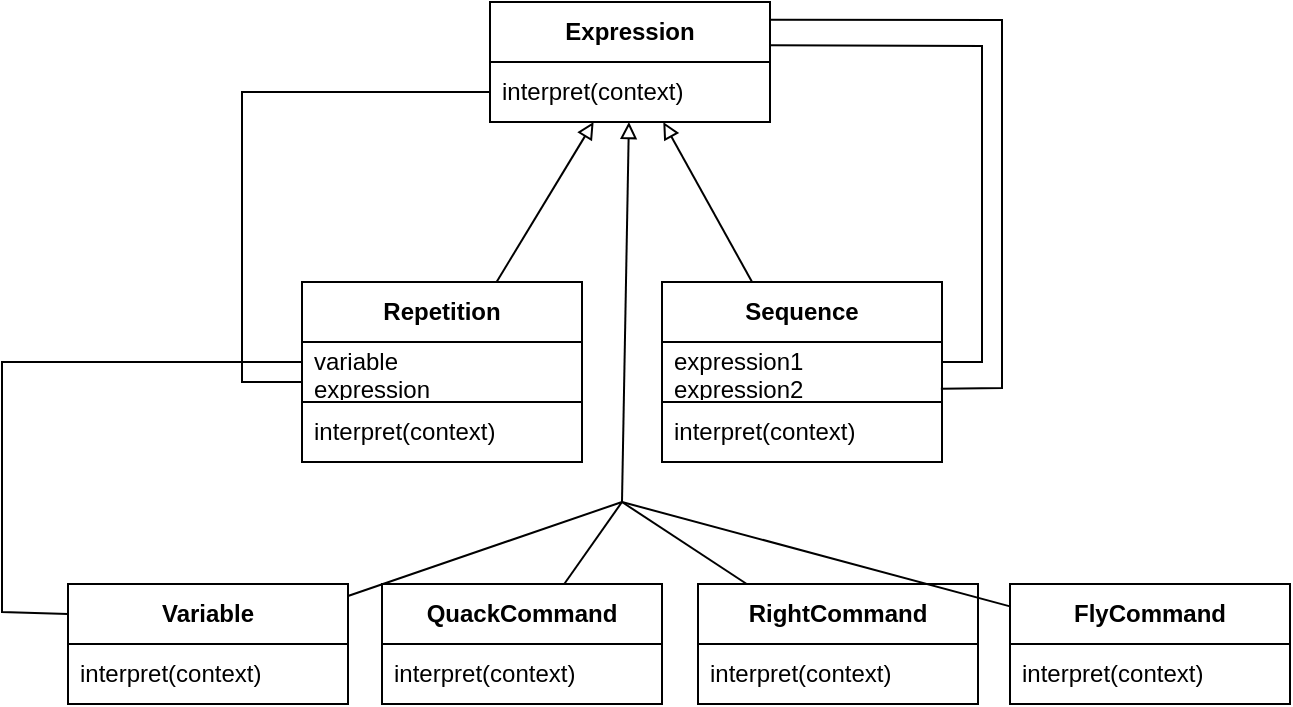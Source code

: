 <mxfile version="20.7.4" type="device"><diagram id="ahAyE9eUKxN_0jiChCt0" name="Sayfa -1"><mxGraphModel dx="698" dy="836" grid="1" gridSize="10" guides="1" tooltips="1" connect="1" arrows="1" fold="1" page="1" pageScale="1" pageWidth="827" pageHeight="1169" math="0" shadow="0"><root><mxCell id="0"/><mxCell id="1" parent="0"/><mxCell id="Lseqr3rP3ywdXUQI2ziN-1" value="Expression" style="swimlane;fontStyle=1;childLayout=stackLayout;horizontal=1;startSize=30;horizontalStack=0;resizeParent=1;resizeParentMax=0;resizeLast=0;collapsible=1;marginBottom=0;whiteSpace=wrap;html=1;" vertex="1" parent="1"><mxGeometry x="344" y="210" width="140" height="60" as="geometry"/></mxCell><mxCell id="Lseqr3rP3ywdXUQI2ziN-2" value="interpret(context)" style="text;strokeColor=none;fillColor=none;align=left;verticalAlign=middle;spacingLeft=4;spacingRight=4;overflow=hidden;points=[[0,0.5],[1,0.5]];portConstraint=eastwest;rotatable=0;whiteSpace=wrap;html=1;" vertex="1" parent="Lseqr3rP3ywdXUQI2ziN-1"><mxGeometry y="30" width="140" height="30" as="geometry"/></mxCell><mxCell id="Lseqr3rP3ywdXUQI2ziN-5" value="Repetition" style="swimlane;fontStyle=1;childLayout=stackLayout;horizontal=1;startSize=30;horizontalStack=0;resizeParent=1;resizeParentMax=0;resizeLast=0;collapsible=1;marginBottom=0;whiteSpace=wrap;html=1;" vertex="1" parent="1"><mxGeometry x="250" y="350" width="140" height="90" as="geometry"/></mxCell><mxCell id="Lseqr3rP3ywdXUQI2ziN-8" value="variable&lt;br&gt;expression" style="text;strokeColor=default;fillColor=none;align=left;verticalAlign=middle;spacingLeft=4;spacingRight=4;overflow=hidden;points=[[0,0.5],[1,0.5]];portConstraint=eastwest;rotatable=0;whiteSpace=wrap;html=1;spacingBottom=0;" vertex="1" parent="Lseqr3rP3ywdXUQI2ziN-5"><mxGeometry y="30" width="140" height="30" as="geometry"/></mxCell><mxCell id="Lseqr3rP3ywdXUQI2ziN-6" value="interpret(context)" style="text;strokeColor=none;fillColor=none;align=left;verticalAlign=middle;spacingLeft=4;spacingRight=4;overflow=hidden;points=[[0,0.5],[1,0.5]];portConstraint=eastwest;rotatable=0;whiteSpace=wrap;html=1;" vertex="1" parent="Lseqr3rP3ywdXUQI2ziN-5"><mxGeometry y="60" width="140" height="30" as="geometry"/></mxCell><mxCell id="Lseqr3rP3ywdXUQI2ziN-9" value="Sequence" style="swimlane;fontStyle=1;childLayout=stackLayout;horizontal=1;startSize=30;horizontalStack=0;resizeParent=1;resizeParentMax=0;resizeLast=0;collapsible=1;marginBottom=0;whiteSpace=wrap;html=1;" vertex="1" parent="1"><mxGeometry x="430" y="350" width="140" height="90" as="geometry"/></mxCell><mxCell id="Lseqr3rP3ywdXUQI2ziN-10" value="expression1&lt;br&gt;expression2" style="text;strokeColor=default;fillColor=none;align=left;verticalAlign=middle;spacingLeft=4;spacingRight=4;overflow=hidden;points=[[0,0.5],[1,0.5]];portConstraint=eastwest;rotatable=0;whiteSpace=wrap;html=1;spacingBottom=0;" vertex="1" parent="Lseqr3rP3ywdXUQI2ziN-9"><mxGeometry y="30" width="140" height="30" as="geometry"/></mxCell><mxCell id="Lseqr3rP3ywdXUQI2ziN-11" value="interpret(context)" style="text;strokeColor=none;fillColor=none;align=left;verticalAlign=middle;spacingLeft=4;spacingRight=4;overflow=hidden;points=[[0,0.5],[1,0.5]];portConstraint=eastwest;rotatable=0;whiteSpace=wrap;html=1;" vertex="1" parent="Lseqr3rP3ywdXUQI2ziN-9"><mxGeometry y="60" width="140" height="30" as="geometry"/></mxCell><mxCell id="Lseqr3rP3ywdXUQI2ziN-12" value="Variable" style="swimlane;fontStyle=1;childLayout=stackLayout;horizontal=1;startSize=30;horizontalStack=0;resizeParent=1;resizeParentMax=0;resizeLast=0;collapsible=1;marginBottom=0;whiteSpace=wrap;html=1;" vertex="1" parent="1"><mxGeometry x="133" y="501" width="140" height="60" as="geometry"/></mxCell><mxCell id="Lseqr3rP3ywdXUQI2ziN-13" value="interpret(context)" style="text;strokeColor=none;fillColor=none;align=left;verticalAlign=middle;spacingLeft=4;spacingRight=4;overflow=hidden;points=[[0,0.5],[1,0.5]];portConstraint=eastwest;rotatable=0;whiteSpace=wrap;html=1;" vertex="1" parent="Lseqr3rP3ywdXUQI2ziN-12"><mxGeometry y="30" width="140" height="30" as="geometry"/></mxCell><mxCell id="Lseqr3rP3ywdXUQI2ziN-14" value="QuackCommand" style="swimlane;fontStyle=1;childLayout=stackLayout;horizontal=1;startSize=30;horizontalStack=0;resizeParent=1;resizeParentMax=0;resizeLast=0;collapsible=1;marginBottom=0;whiteSpace=wrap;html=1;" vertex="1" parent="1"><mxGeometry x="290" y="501" width="140" height="60" as="geometry"/></mxCell><mxCell id="Lseqr3rP3ywdXUQI2ziN-15" value="interpret(context)" style="text;strokeColor=none;fillColor=none;align=left;verticalAlign=middle;spacingLeft=4;spacingRight=4;overflow=hidden;points=[[0,0.5],[1,0.5]];portConstraint=eastwest;rotatable=0;whiteSpace=wrap;html=1;" vertex="1" parent="Lseqr3rP3ywdXUQI2ziN-14"><mxGeometry y="30" width="140" height="30" as="geometry"/></mxCell><mxCell id="Lseqr3rP3ywdXUQI2ziN-16" value="RightCommand" style="swimlane;fontStyle=1;childLayout=stackLayout;horizontal=1;startSize=30;horizontalStack=0;resizeParent=1;resizeParentMax=0;resizeLast=0;collapsible=1;marginBottom=0;whiteSpace=wrap;html=1;" vertex="1" parent="1"><mxGeometry x="448" y="501" width="140" height="60" as="geometry"/></mxCell><mxCell id="Lseqr3rP3ywdXUQI2ziN-17" value="interpret(context)" style="text;strokeColor=none;fillColor=none;align=left;verticalAlign=middle;spacingLeft=4;spacingRight=4;overflow=hidden;points=[[0,0.5],[1,0.5]];portConstraint=eastwest;rotatable=0;whiteSpace=wrap;html=1;" vertex="1" parent="Lseqr3rP3ywdXUQI2ziN-16"><mxGeometry y="30" width="140" height="30" as="geometry"/></mxCell><mxCell id="Lseqr3rP3ywdXUQI2ziN-18" value="FlyCommand" style="swimlane;fontStyle=1;childLayout=stackLayout;horizontal=1;startSize=30;horizontalStack=0;resizeParent=1;resizeParentMax=0;resizeLast=0;collapsible=1;marginBottom=0;whiteSpace=wrap;html=1;" vertex="1" parent="1"><mxGeometry x="604" y="501" width="140" height="60" as="geometry"/></mxCell><mxCell id="Lseqr3rP3ywdXUQI2ziN-19" value="interpret(context)" style="text;strokeColor=none;fillColor=none;align=left;verticalAlign=middle;spacingLeft=4;spacingRight=4;overflow=hidden;points=[[0,0.5],[1,0.5]];portConstraint=eastwest;rotatable=0;whiteSpace=wrap;html=1;" vertex="1" parent="Lseqr3rP3ywdXUQI2ziN-18"><mxGeometry y="30" width="140" height="30" as="geometry"/></mxCell><mxCell id="Lseqr3rP3ywdXUQI2ziN-20" value="" style="endArrow=block;html=1;rounded=0;endFill=0;" edge="1" parent="1" source="Lseqr3rP3ywdXUQI2ziN-5" target="Lseqr3rP3ywdXUQI2ziN-1"><mxGeometry width="50" height="50" relative="1" as="geometry"><mxPoint x="170" y="300" as="sourcePoint"/><mxPoint x="220" y="250" as="targetPoint"/></mxGeometry></mxCell><mxCell id="Lseqr3rP3ywdXUQI2ziN-21" value="" style="endArrow=block;html=1;rounded=0;endFill=0;" edge="1" parent="1" source="Lseqr3rP3ywdXUQI2ziN-9" target="Lseqr3rP3ywdXUQI2ziN-1"><mxGeometry width="50" height="50" relative="1" as="geometry"><mxPoint x="357.29" y="360" as="sourcePoint"/><mxPoint x="405.806" y="280" as="targetPoint"/></mxGeometry></mxCell><mxCell id="Lseqr3rP3ywdXUQI2ziN-22" value="" style="endArrow=none;html=1;rounded=0;entryX=0;entryY=0.5;entryDx=0;entryDy=0;" edge="1" parent="1" target="Lseqr3rP3ywdXUQI2ziN-2"><mxGeometry width="50" height="50" relative="1" as="geometry"><mxPoint x="250" y="400" as="sourcePoint"/><mxPoint x="190" y="180" as="targetPoint"/><Array as="points"><mxPoint x="220" y="400"/><mxPoint x="220" y="255"/></Array></mxGeometry></mxCell><mxCell id="Lseqr3rP3ywdXUQI2ziN-23" value="" style="endArrow=none;html=1;rounded=0;exitX=0;exitY=0.25;exitDx=0;exitDy=0;" edge="1" parent="1" source="Lseqr3rP3ywdXUQI2ziN-12"><mxGeometry width="50" height="50" relative="1" as="geometry"><mxPoint x="260" y="410" as="sourcePoint"/><mxPoint x="250" y="390" as="targetPoint"/><Array as="points"><mxPoint x="100" y="515"/><mxPoint x="100" y="390"/></Array></mxGeometry></mxCell><mxCell id="Lseqr3rP3ywdXUQI2ziN-24" value="" style="endArrow=none;html=1;rounded=0;exitX=0.996;exitY=0.781;exitDx=0;exitDy=0;exitPerimeter=0;entryX=1.001;entryY=0.147;entryDx=0;entryDy=0;entryPerimeter=0;" edge="1" parent="1" source="Lseqr3rP3ywdXUQI2ziN-10" target="Lseqr3rP3ywdXUQI2ziN-1"><mxGeometry width="50" height="50" relative="1" as="geometry"><mxPoint x="610" y="430" as="sourcePoint"/><mxPoint x="660" y="390" as="targetPoint"/><Array as="points"><mxPoint x="600" y="403"/><mxPoint x="600" y="219"/></Array></mxGeometry></mxCell><mxCell id="Lseqr3rP3ywdXUQI2ziN-25" value="" style="endArrow=none;html=1;rounded=0;exitX=0.999;exitY=0.333;exitDx=0;exitDy=0;exitPerimeter=0;entryX=1.001;entryY=0.36;entryDx=0;entryDy=0;entryPerimeter=0;" edge="1" parent="1" source="Lseqr3rP3ywdXUQI2ziN-10" target="Lseqr3rP3ywdXUQI2ziN-1"><mxGeometry width="50" height="50" relative="1" as="geometry"><mxPoint x="579.44" y="413.43" as="sourcePoint"/><mxPoint x="493.72" y="241.54" as="targetPoint"/><Array as="points"><mxPoint x="590" y="390"/><mxPoint x="590" y="232"/></Array></mxGeometry></mxCell><mxCell id="Lseqr3rP3ywdXUQI2ziN-26" value="" style="endArrow=block;html=1;rounded=0;endFill=0;" edge="1" parent="1" target="Lseqr3rP3ywdXUQI2ziN-1"><mxGeometry width="50" height="50" relative="1" as="geometry"><mxPoint x="410" y="460" as="sourcePoint"/><mxPoint x="405.806" y="280.0" as="targetPoint"/></mxGeometry></mxCell><mxCell id="Lseqr3rP3ywdXUQI2ziN-27" value="" style="endArrow=none;html=1;rounded=0;" edge="1" parent="1" source="Lseqr3rP3ywdXUQI2ziN-12"><mxGeometry width="50" height="50" relative="1" as="geometry"><mxPoint x="220" y="520" as="sourcePoint"/><mxPoint x="410" y="460" as="targetPoint"/></mxGeometry></mxCell><mxCell id="Lseqr3rP3ywdXUQI2ziN-28" value="" style="endArrow=none;html=1;rounded=0;" edge="1" parent="1" source="Lseqr3rP3ywdXUQI2ziN-14"><mxGeometry width="50" height="50" relative="1" as="geometry"><mxPoint x="280" y="650" as="sourcePoint"/><mxPoint x="410" y="460" as="targetPoint"/></mxGeometry></mxCell><mxCell id="Lseqr3rP3ywdXUQI2ziN-29" value="" style="endArrow=none;html=1;rounded=0;" edge="1" parent="1" source="Lseqr3rP3ywdXUQI2ziN-16"><mxGeometry width="50" height="50" relative="1" as="geometry"><mxPoint x="500" y="670" as="sourcePoint"/><mxPoint x="410" y="460" as="targetPoint"/></mxGeometry></mxCell><mxCell id="Lseqr3rP3ywdXUQI2ziN-30" value="" style="endArrow=none;html=1;rounded=0;" edge="1" parent="1" target="Lseqr3rP3ywdXUQI2ziN-18"><mxGeometry width="50" height="50" relative="1" as="geometry"><mxPoint x="410" y="460" as="sourcePoint"/><mxPoint x="440" y="400" as="targetPoint"/></mxGeometry></mxCell></root></mxGraphModel></diagram></mxfile>